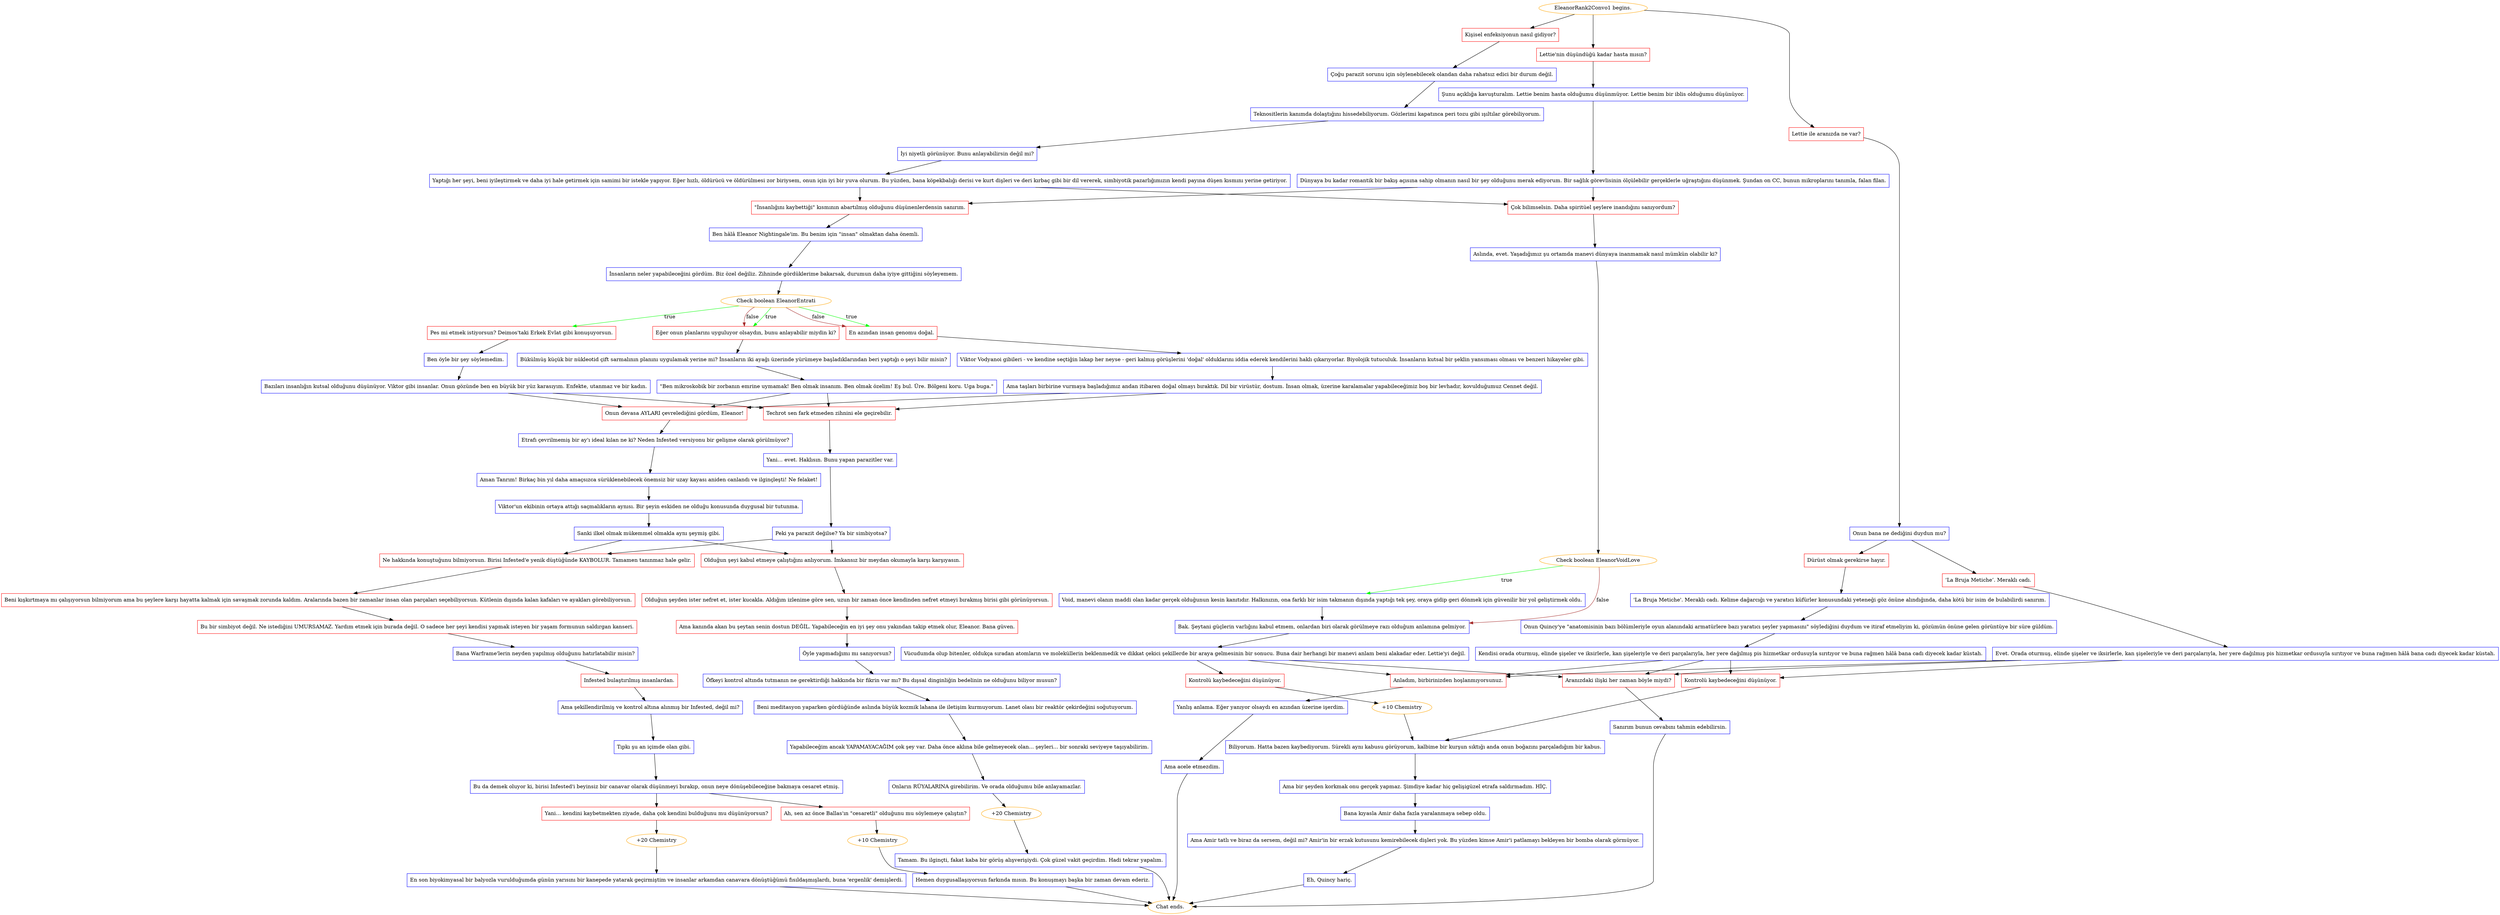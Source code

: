 digraph {
	"EleanorRank2Convo1 begins." [color=orange];
		"EleanorRank2Convo1 begins." -> j2714962329;
		"EleanorRank2Convo1 begins." -> j325144666;
		"EleanorRank2Convo1 begins." -> j402399716;
	j2714962329 [label="Lettie'nin düşündüğü kadar hasta mısın?",shape=box,color=red];
		j2714962329 -> j2734069513;
	j325144666 [label="Kişisel enfeksiyonun nasıl gidiyor?",shape=box,color=red];
		j325144666 -> j835350015;
	j402399716 [label="Lettie ile aranızda ne var?",shape=box,color=red];
		j402399716 -> j3805727510;
	j2734069513 [label="Şunu açıklığa kavuşturalım. Lettie benim hasta olduğumu düşünmüyor. Lettie benim bir iblis olduğumu düşünüyor.",shape=box,color=blue];
		j2734069513 -> j638846130;
	j835350015 [label="Çoğu parazit sorunu için söylenebilecek olandan daha rahatsız edici bir durum değil.",shape=box,color=blue];
		j835350015 -> j988490072;
	j3805727510 [label="Onun bana ne dediğini duydun mu?",shape=box,color=blue];
		j3805727510 -> j3153648194;
		j3805727510 -> j25270038;
	j638846130 [label="Dünyaya bu kadar romantik bir bakış açısına sahip olmanın nasıl bir şey olduğunu merak ediyorum. Bir sağlık görevlisinin ölçülebilir gerçeklerle uğraştığını düşünmek. Şundan on CC, bunun mikroplarını tanımla, falan filan.",shape=box,color=blue];
		j638846130 -> j1648418433;
		j638846130 -> j3476666361;
	j988490072 [label="Teknositlerin kanımda dolaştığını hissedebiliyorum. Gözlerimi kapatınca peri tozu gibi ışıltılar görebiliyorum.",shape=box,color=blue];
		j988490072 -> j2903633505;
	j3153648194 [label="Dürüst olmak gerekirse hayır.",shape=box,color=red];
		j3153648194 -> j3947663249;
	j25270038 [label="‘La Bruja Metiche’. Meraklı cadı.",shape=box,color=red];
		j25270038 -> j4229410124;
	j1648418433 [label="Çok bilimselsin. Daha spiritüel şeylere inandığını sanıyordum?",shape=box,color=red];
		j1648418433 -> j239302133;
	j3476666361 [label="\"İnsanlığını kaybettiği\" kısmının abartılmış olduğunu düşünenlerdensin sanırım.",shape=box,color=red];
		j3476666361 -> j3629152776;
	j2903633505 [label="İyi niyetli görünüyor. Bunu anlayabilirsin değil mi?",shape=box,color=blue];
		j2903633505 -> j1484634201;
	j3947663249 [label="'La Bruja Metiche'. Meraklı cadı. Kelime dağarcığı ve yaratıcı küfürler konusundaki yeteneği göz önüne alındığında, daha kötü bir isim de bulabilirdi sanırım.",shape=box,color=blue];
		j3947663249 -> j2538770364;
	j4229410124 [label="Evet. Orada oturmuş, elinde şişeler ve iksirlerle, kan şişeleriyle ve deri parçalarıyla, her yere dağılmış pis hizmetkar ordusuyla sırıtıyor ve buna rağmen hâlâ bana cadı diyecek kadar küstah.",shape=box,color=blue];
		j4229410124 -> j1221331170;
		j4229410124 -> j2286108757;
		j4229410124 -> j288322895;
	j239302133 [label="Aslında, evet. Yaşadığımız şu ortamda manevi dünyaya inanmamak nasıl mümkün olabilir ki?",shape=box,color=blue];
		j239302133 -> j2546009719;
	j3629152776 [label="Ben hâlâ Eleanor Nightingale'im. Bu benim için \"insan\" olmaktan daha önemli.",shape=box,color=blue];
		j3629152776 -> j2655251945;
	j1484634201 [label="Yaptığı her şeyi, beni iyileştirmek ve daha iyi hale getirmek için samimi bir istekle yapıyor. Eğer hızlı, öldürücü ve öldürülmesi zor biriysem, onun için iyi bir yuva olurum. Bu yüzden, bana köpekbalığı derisi ve kurt dişleri ve deri kırbaç gibi bir dil vererek, simbiyotik pazarlığımızın kendi payına düşen kısmını yerine getiriyor.",shape=box,color=blue];
		j1484634201 -> j1648418433;
		j1484634201 -> j3476666361;
	j2538770364 [label="Onun Quincy'ye \"anatomisinin bazı bölümleriyle oyun alanındaki armatürlere bazı yaratıcı şeyler yapmasını\" söylediğini duydum ve itiraf etmeliyim ki, gözümün önüne gelen görüntüye bir süre güldüm.",shape=box,color=blue];
		j2538770364 -> j1419911988;
	j1221331170 [label="Anladım, birbirinizden hoşlanmıyorsunuz.",shape=box,color=red];
		j1221331170 -> j953024250;
	j2286108757 [label="Aranızdaki ilişki her zaman böyle miydi?",shape=box,color=red];
		j2286108757 -> j2547627779;
	j288322895 [label="Kontrolü kaybedeceğini düşünüyor.",shape=box,color=red];
		j288322895 -> j793428988;
	j2546009719 [label="Check boolean EleanorVoidLove",color=orange];
		j2546009719 -> j2188311467 [label=true,color=green];
		j2546009719 -> j2906487107 [label=false,color=brown];
	j2655251945 [label="İnsanların neler yapabileceğini gördüm. Biz özel değiliz. Zihninde gördüklerime bakarsak, durumun daha iyiye gittiğini söyleyemem.",shape=box,color=blue];
		j2655251945 -> j42144458;
	j1419911988 [label="Kendisi orada oturmuş, elinde şişeler ve iksirlerle, kan şişeleriyle ve deri parçalarıyla, her yere dağılmış pis hizmetkar ordusuyla sırıtıyor ve buna rağmen hâlâ bana cadı diyecek kadar küstah.",shape=box,color=blue];
		j1419911988 -> j1221331170;
		j1419911988 -> j2286108757;
		j1419911988 -> j288322895;
	j953024250 [label="Yanlış anlama. Eğer yanıyor olsaydı en azından üzerine işerdim.",shape=box,color=blue];
		j953024250 -> j3927315237;
	j2547627779 [label="Sanırım bunun cevabını tahmin edebilirsin.",shape=box,color=blue];
		j2547627779 -> "Chat ends.";
	j793428988 [label="Biliyorum. Hatta bazen kaybediyorum. Sürekli aynı kabusu görüyorum, kalbime bir kurşun sıktığı anda onun boğazını parçaladığım bir kabus.",shape=box,color=blue];
		j793428988 -> j3125382519;
	j2188311467 [label="Void, manevi olanın maddi olan kadar gerçek olduğunun kesin kanıtıdır. Halkınızın, ona farklı bir isim takmanın dışında yaptığı tek şey, oraya gidip geri dönmek için güvenilir bir yol geliştirmek oldu.",shape=box,color=blue];
		j2188311467 -> j2906487107;
	j2906487107 [label="Bak. Şeytani güçlerin varlığını kabul etmem, onlardan biri olarak görülmeye razı olduğum anlamına gelmiyor.",shape=box,color=blue];
		j2906487107 -> j1933055805;
	j42144458 [label="Check boolean EleanorEntrati",color=orange];
		j42144458 -> j2876163415 [label=true,color=green];
		j42144458 -> j2269083055 [label=true,color=green];
		j42144458 -> j1174324076 [label=true,color=green];
		j42144458 -> j2269083055 [label=false,color=brown];
		j42144458 -> j1174324076 [label=false,color=brown];
	j3927315237 [label="Ama acele etmezdim.",shape=box,color=blue];
		j3927315237 -> "Chat ends.";
	"Chat ends." [color=orange];
	j3125382519 [label="Ama bir şeyden korkmak onu gerçek yapmaz. Şimdiye kadar hiç gelişigüzel etrafa saldırmadım. HİÇ.",shape=box,color=blue];
		j3125382519 -> j306148957;
	j1933055805 [label="Vücudumda olup bitenler, oldukça sıradan atomların ve moleküllerin beklenmedik ve dikkat çekici şekillerde bir araya gelmesinin bir sonucu. Buna dair herhangi bir manevi anlam beni alakadar eder. Lettie'yi değil.",shape=box,color=blue];
		j1933055805 -> j1221331170;
		j1933055805 -> j2286108757;
		j1933055805 -> j347952034;
	j2876163415 [label="Pes mi etmek istiyorsun? Deimos'taki Erkek Evlat gibi konuşuyorsun.",shape=box,color=red];
		j2876163415 -> j3010443099;
	j2269083055 [label="Eğer onun planlarını uyguluyor olsaydın, bunu anlayabilir miydin ki?",shape=box,color=red];
		j2269083055 -> j3288526490;
	j1174324076 [label="En azından insan genomu doğal.",shape=box,color=red];
		j1174324076 -> j2986552688;
	j306148957 [label="Bana kıyasla Amir daha fazla yaralanmaya sebep oldu.",shape=box,color=blue];
		j306148957 -> j311498319;
	j347952034 [label="Kontrolü kaybedeceğini düşünüyor.",shape=box,color=red];
		j347952034 -> j2797724641;
	j3010443099 [label="Ben öyle bir şey söylemedim.",shape=box,color=blue];
		j3010443099 -> j3023536904;
	j3288526490 [label="Bükülmüş küçük bir nükleotid çift sarmalının planını uygulamak yerine mi? İnsanların iki ayağı üzerinde yürümeye başladıklarından beri yaptığı o şeyi bilir misin?",shape=box,color=blue];
		j3288526490 -> j3033663802;
	j2986552688 [label="Viktor Vodyanoi gibileri - ve kendine seçtiğin lakap her neyse - geri kalmış görüşlerini 'doğal' olduklarını iddia ederek kendilerini haklı çıkarıyorlar. Biyolojik tutuculuk. İnsanların kutsal bir şeklin yansıması olması ve benzeri hikayeler gibi.",shape=box,color=blue];
		j2986552688 -> j1184224407;
	j311498319 [label="Ama Amir tatlı ve biraz da sersem, değil mi? Amir'in bir erzak kutusunu kemirebilecek dişleri yok. Bu yüzden kimse Amir'i patlamayı bekleyen bir bomba olarak görmüyor.",shape=box,color=blue];
		j311498319 -> j2561951466;
	j2797724641 [label="+10 Chemistry",color=orange];
		j2797724641 -> j793428988;
	j3023536904 [label="Bazıları insanlığın kutsal olduğunu düşünüyor. Viktor gibi insanlar. Onun gözünde ben en büyük bir yüz karasıyım. Enfekte, utanmaz ve bir kadın.",shape=box,color=blue];
		j3023536904 -> j706399678;
		j3023536904 -> j3061791326;
	j3033663802 [label="\"Ben mikroskobik bir zorbanın emrine uymamak! Ben olmak insanım. Ben olmak özelim! Eş bul. Üre. Bölgeni koru. Uga buga.\"",shape=box,color=blue];
		j3033663802 -> j706399678;
		j3033663802 -> j3061791326;
	j1184224407 [label="Ama taşları birbirine vurmaya başladığımız andan itibaren doğal olmayı bıraktık. Dil bir virüstür, dostum. İnsan olmak, üzerine karalamalar yapabileceğimiz boş bir levhadır, kovulduğumuz Cennet değil.",shape=box,color=blue];
		j1184224407 -> j706399678;
		j1184224407 -> j3061791326;
	j2561951466 [label="Eh, Quincy hariç.",shape=box,color=blue];
		j2561951466 -> "Chat ends.";
	j706399678 [label="Techrot sen fark etmeden zihnini ele geçirebilir.",shape=box,color=red];
		j706399678 -> j4236596009;
	j3061791326 [label="Onun devasa AYLARI çevrelediğini gördüm, Eleanor!",shape=box,color=red];
		j3061791326 -> j438394923;
	j4236596009 [label="Yani… evet. Haklısın. Bunu yapan parazitler var.",shape=box,color=blue];
		j4236596009 -> j1809343117;
	j438394923 [label="Etrafı çevrilmemiş bir ay'ı ideal kılan ne ki? Neden Infested versiyonu bir gelişme olarak görülmüyor?",shape=box,color=blue];
		j438394923 -> j3792515229;
	j1809343117 [label="Peki ya parazit değilse? Ya bir simbiyotsa?",shape=box,color=blue];
		j1809343117 -> j1069296732;
		j1809343117 -> j1148138322;
	j3792515229 [label="Aman Tanrım! Birkaç bin yıl daha amaçsızca sürüklenebilecek önemsiz bir uzay kayası aniden canlandı ve ilginçleşti! Ne felaket!",shape=box,color=blue];
		j3792515229 -> j45358094;
	j1069296732 [label="Ne hakkında konuştuğunu bilmiyorsun. Birisi Infested'e yenik düştüğünde KAYBOLUR. Tamamen tanınmaz hale gelir.",shape=box,color=red];
		j1069296732 -> j3543074601;
	j1148138322 [label="Olduğun şeyi kabul etmeye çalıştığını anlıyorum. İmkansız bir meydan okumayla karşı karşıyasın.",shape=box,color=red];
		j1148138322 -> j1990724908;
	j45358094 [label="Viktor'un ekibinin ortaya attığı saçmalıkların aynısı. Bir şeyin eskiden ne olduğu konusunda duygusal bir tutunma.",shape=box,color=blue];
		j45358094 -> j38859445;
	j3543074601 [label="Beni kışkırtmaya mı çalışıyorsun bilmiyorum ama bu şeylere karşı hayatta kalmak için savaşmak zorunda kaldım. Aralarında bazen bir zamanlar insan olan parçaları seçebiliyorsun. Kütlenin dışında kalan kafaları ve ayakları görebiliyorsun.",shape=box,color=red];
		j3543074601 -> j4217656689;
	j1990724908 [label="Olduğun şeyden ister nefret et, ister kucakla. Aldığım izlenime göre sen, uzun bir zaman önce kendinden nefret etmeyi bırakmış birisi gibi görünüyorsun.",shape=box,color=red];
		j1990724908 -> j1722823238;
	j38859445 [label="Sanki ilkel olmak mükemmel olmakla aynı şeymiş gibi.",shape=box,color=blue];
		j38859445 -> j1069296732;
		j38859445 -> j1148138322;
	j4217656689 [label="Bu bir simbiyot değil. Ne istediğini UMURSAMAZ. Yardım etmek için burada değil. O sadece her şeyi kendisi yapmak isteyen bir yaşam formunun saldırgan kanseri.",shape=box,color=red];
		j4217656689 -> j1817189952;
	j1722823238 [label="Ama kanında akan bu şeytan senin dostun DEĞİL. Yapabileceğin en iyi şey onu yakından takip etmek olur, Eleanor. Bana güven.",shape=box,color=red];
		j1722823238 -> j2419402319;
	j1817189952 [label="Bana Warframe'lerin neyden yapılmış olduğunu hatırlatabilir misin?",shape=box,color=blue];
		j1817189952 -> j3351289997;
	j2419402319 [label="Öyle yapmadığımı mı sanıyorsun?",shape=box,color=blue];
		j2419402319 -> j1613114694;
	j3351289997 [label="Infested bulaştırılmış insanlardan.",shape=box,color=red];
		j3351289997 -> j1551699571;
	j1613114694 [label="Öfkeyi kontrol altında tutmanın ne gerektirdiği hakkında bir fikrin var mı? Bu dışsal dinginliğin bedelinin ne olduğunu biliyor musun?",shape=box,color=blue];
		j1613114694 -> j1249431227;
	j1551699571 [label="Ama şekillendirilmiş ve kontrol altına alınmış bir Infested, değil mi?",shape=box,color=blue];
		j1551699571 -> j3500111469;
	j1249431227 [label="Beni meditasyon yaparken gördüğünde aslında büyük kozmik lahana ile iletişim kurmuyorum. Lanet olası bir reaktör çekirdeğini soğutuyorum.",shape=box,color=blue];
		j1249431227 -> j2175502748;
	j3500111469 [label="Tıpkı şu an içimde olan gibi.",shape=box,color=blue];
		j3500111469 -> j1832953116;
	j2175502748 [label="Yapabileceğim ancak YAPAMAYACAĞIM çok şey var. Daha önce aklına bile gelmeyecek olan... şeyleri... bir sonraki seviyeye taşıyabilirim.",shape=box,color=blue];
		j2175502748 -> j2854370132;
	j1832953116 [label="Bu da demek oluyor ki, birisi Infested'i beyinsiz bir canavar olarak düşünmeyi bırakıp, onun neye dönüşebileceğine bakmaya cesaret etmiş.",shape=box,color=blue];
		j1832953116 -> j1269793190;
		j1832953116 -> j1719273264;
	j2854370132 [label="Onların RÜYALARINA girebilirim. Ve orada olduğumu bile anlayamazlar.",shape=box,color=blue];
		j2854370132 -> j189044643;
	j1269793190 [label="Ah, sen az önce Ballas'ın \"cesaretli\" olduğunu mu söylemeye çalıştın?",shape=box,color=red];
		j1269793190 -> j2694407462;
	j1719273264 [label="Yani… kendini kaybetmekten ziyade, daha çok kendini bulduğunu mu düşünüyorsun?",shape=box,color=red];
		j1719273264 -> j2656117999;
	j189044643 [label="+20 Chemistry",color=orange];
		j189044643 -> j599300160;
	j2694407462 [label="+10 Chemistry",color=orange];
		j2694407462 -> j812159945;
	j2656117999 [label="+20 Chemistry",color=orange];
		j2656117999 -> j2681031084;
	j599300160 [label="Tamam. Bu ilginçti, fakat kaba bir görüş alışverişiydi. Çok güzel vakit geçirdim. Hadi tekrar yapalım.",shape=box,color=blue];
		j599300160 -> "Chat ends.";
	j812159945 [label="Hemen duygusallaşıyorsun farkında mısın. Bu konuşmayı başka bir zaman devam ederiz.",shape=box,color=blue];
		j812159945 -> "Chat ends.";
	j2681031084 [label="En son biyokimyasal bir balyozla vurulduğumda günün yarısını bir kanepede yatarak geçirmiştim ve insanlar arkamdan canavara dönüştüğümü fısıldaşmışlardı, buna 'ergenlik' demişlerdi.",shape=box,color=blue];
		j2681031084 -> "Chat ends.";
}
